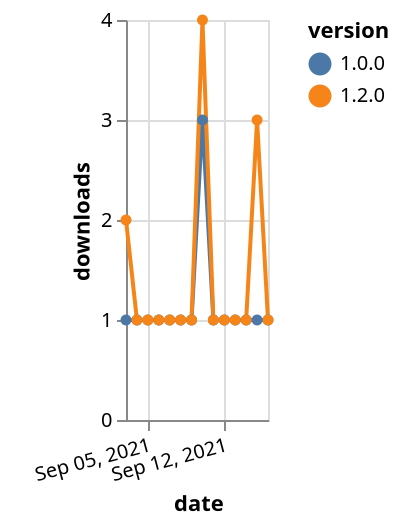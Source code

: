 {"$schema": "https://vega.github.io/schema/vega-lite/v5.json", "description": "A simple bar chart with embedded data.", "data": {"values": [{"date": "2021-09-03", "total": 214, "delta": 1, "version": "1.0.0"}, {"date": "2021-09-04", "total": 215, "delta": 1, "version": "1.0.0"}, {"date": "2021-09-05", "total": 216, "delta": 1, "version": "1.0.0"}, {"date": "2021-09-06", "total": 217, "delta": 1, "version": "1.0.0"}, {"date": "2021-09-07", "total": 218, "delta": 1, "version": "1.0.0"}, {"date": "2021-09-08", "total": 219, "delta": 1, "version": "1.0.0"}, {"date": "2021-09-09", "total": 220, "delta": 1, "version": "1.0.0"}, {"date": "2021-09-10", "total": 223, "delta": 3, "version": "1.0.0"}, {"date": "2021-09-11", "total": 224, "delta": 1, "version": "1.0.0"}, {"date": "2021-09-12", "total": 225, "delta": 1, "version": "1.0.0"}, {"date": "2021-09-13", "total": 226, "delta": 1, "version": "1.0.0"}, {"date": "2021-09-14", "total": 227, "delta": 1, "version": "1.0.0"}, {"date": "2021-09-15", "total": 228, "delta": 1, "version": "1.0.0"}, {"date": "2021-09-16", "total": 229, "delta": 1, "version": "1.0.0"}, {"date": "2021-09-03", "total": 136, "delta": 2, "version": "1.2.0"}, {"date": "2021-09-04", "total": 137, "delta": 1, "version": "1.2.0"}, {"date": "2021-09-05", "total": 138, "delta": 1, "version": "1.2.0"}, {"date": "2021-09-06", "total": 139, "delta": 1, "version": "1.2.0"}, {"date": "2021-09-07", "total": 140, "delta": 1, "version": "1.2.0"}, {"date": "2021-09-08", "total": 141, "delta": 1, "version": "1.2.0"}, {"date": "2021-09-09", "total": 142, "delta": 1, "version": "1.2.0"}, {"date": "2021-09-10", "total": 146, "delta": 4, "version": "1.2.0"}, {"date": "2021-09-11", "total": 147, "delta": 1, "version": "1.2.0"}, {"date": "2021-09-12", "total": 148, "delta": 1, "version": "1.2.0"}, {"date": "2021-09-13", "total": 149, "delta": 1, "version": "1.2.0"}, {"date": "2021-09-14", "total": 150, "delta": 1, "version": "1.2.0"}, {"date": "2021-09-15", "total": 153, "delta": 3, "version": "1.2.0"}, {"date": "2021-09-16", "total": 154, "delta": 1, "version": "1.2.0"}]}, "width": "container", "mark": {"type": "line", "point": {"filled": true}}, "encoding": {"x": {"field": "date", "type": "temporal", "timeUnit": "yearmonthdate", "title": "date", "axis": {"labelAngle": -15}}, "y": {"field": "delta", "type": "quantitative", "title": "downloads"}, "color": {"field": "version", "type": "nominal"}, "tooltip": {"field": "delta"}}}